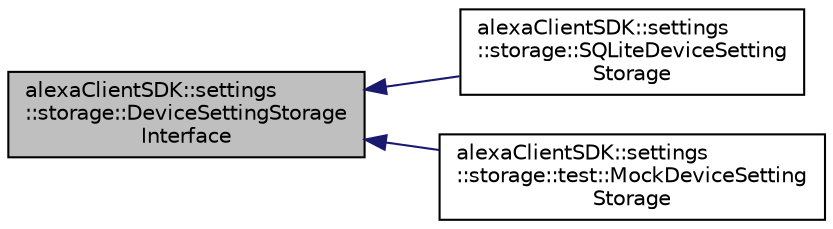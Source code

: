 digraph "alexaClientSDK::settings::storage::DeviceSettingStorageInterface"
{
  edge [fontname="Helvetica",fontsize="10",labelfontname="Helvetica",labelfontsize="10"];
  node [fontname="Helvetica",fontsize="10",shape=record];
  rankdir="LR";
  Node1 [label="alexaClientSDK::settings\l::storage::DeviceSettingStorage\lInterface",height=0.2,width=0.4,color="black", fillcolor="grey75", style="filled", fontcolor="black"];
  Node1 -> Node2 [dir="back",color="midnightblue",fontsize="10",style="solid",fontname="Helvetica"];
  Node2 [label="alexaClientSDK::settings\l::storage::SQLiteDeviceSetting\lStorage",height=0.2,width=0.4,color="black", fillcolor="white", style="filled",URL="$classalexa_client_s_d_k_1_1settings_1_1storage_1_1_s_q_lite_device_setting_storage.html"];
  Node1 -> Node3 [dir="back",color="midnightblue",fontsize="10",style="solid",fontname="Helvetica"];
  Node3 [label="alexaClientSDK::settings\l::storage::test::MockDeviceSetting\lStorage",height=0.2,width=0.4,color="black", fillcolor="white", style="filled",URL="$classalexa_client_s_d_k_1_1settings_1_1storage_1_1test_1_1_mock_device_setting_storage.html"];
}
